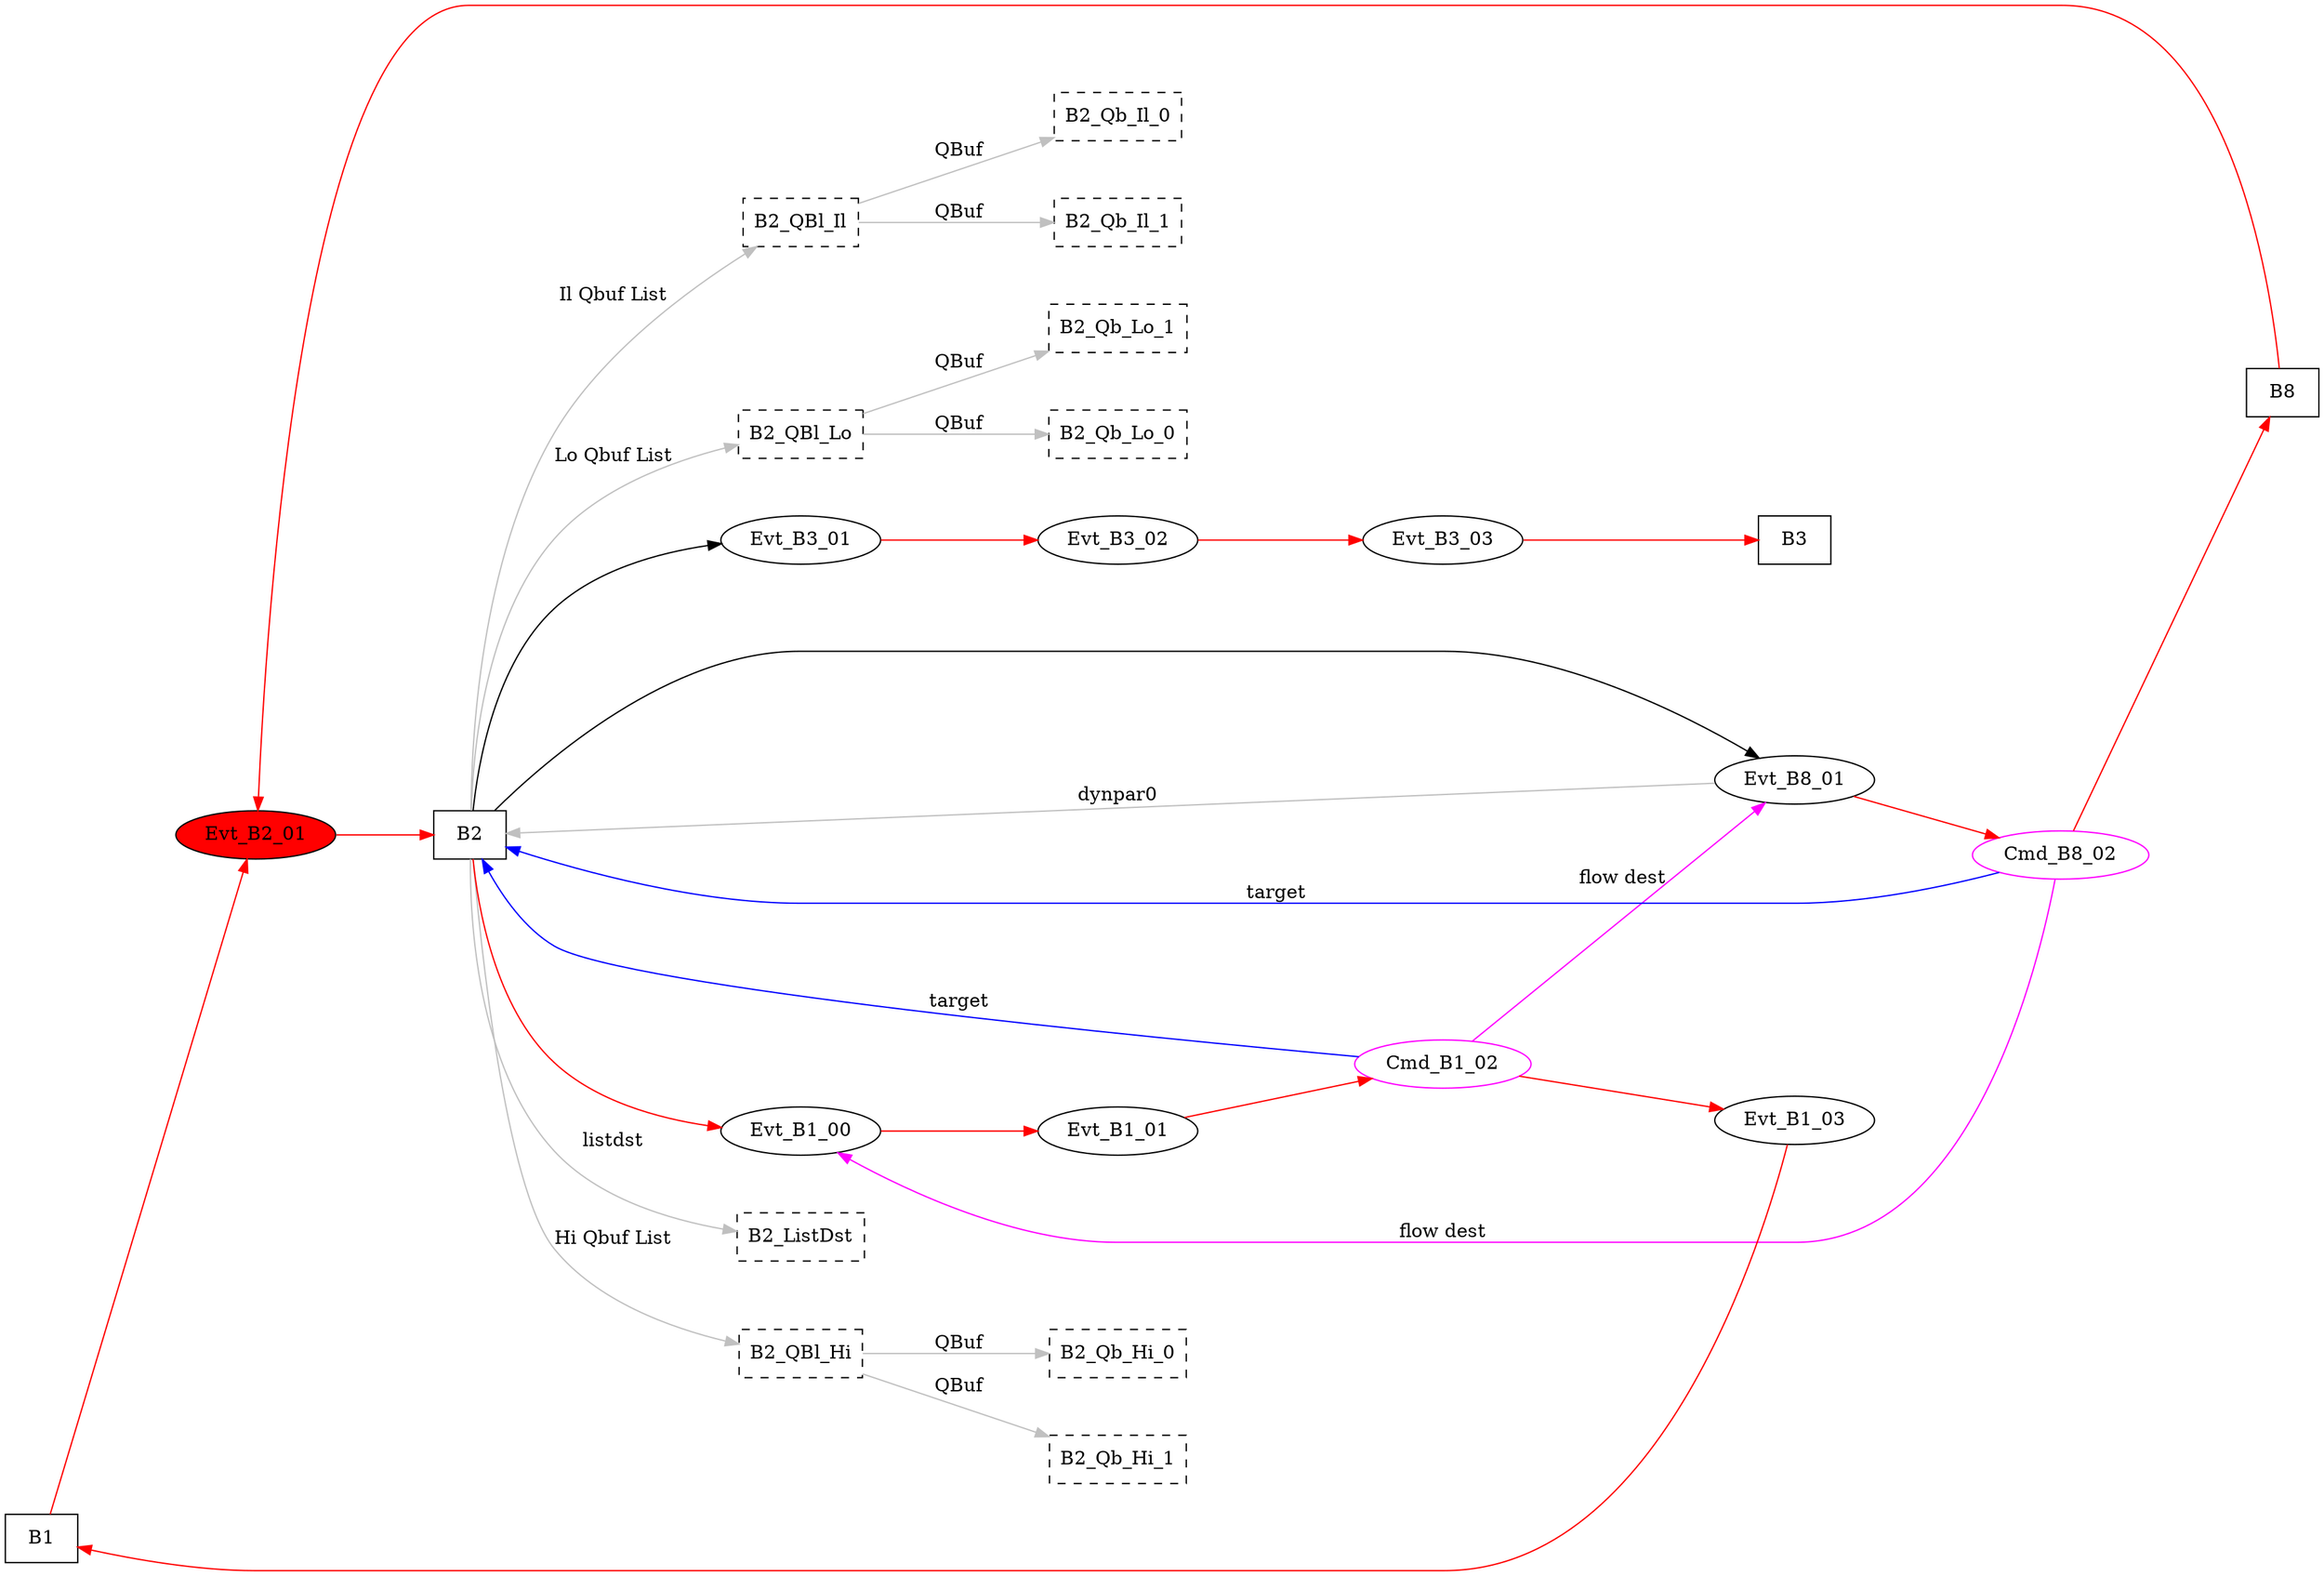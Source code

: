 digraph G {
graph [root="Evt_B2_01", rankdir=LR, nodesep=0.6, mindist=1.0, ranksep=1.0, overlap=false]
node [shape="rectangle", style="filled"]
B1 [type="Block", fillcolor="white", t_Period=13000];
B2 [type="Block", fillcolor="white", t_Period=10000];
B2_ListDst [type="ListDst", fillcolor="white", style=dashed, flags=11];
B2_Qb_Hi_0 [type="QBuf", fillcolor="white", style=dashed, flags=9];
B2_Qb_Hi_1 [type="QBuf", fillcolor="white", style=dashed, flags=9];
B2_Qb_Il_0 [type="QBuf", fillcolor="white", style=dashed, flags=9];
B2_Qb_Il_1 [type="QBuf", fillcolor="white", style=dashed, flags=9];
B2_Qb_Lo_0 [type="QBuf", fillcolor="white", style=dashed, flags=9];
B2_Qb_Lo_1 [type="QBuf", fillcolor="white", style=dashed, flags=9];
B2_QBl_Hi [type="QInfo", fillcolor="white", style=dashed, flags=8];
B2_QBl_Il [type="QInfo", fillcolor="white", style=dashed, flags=8];
B2_QBl_Lo [type="QInfo", fillcolor="white", style=dashed, flags=8];
B3 [type="Block", fillcolor="white", t_Period=20000];
B8 [type="Block", fillcolor="white", t_Period=5000];
Cmd_B1_02 [shape="oval", fillcolor="white", t_offs=300, flags=3, type="Flow", color="magenta", t_valid=15300, qty=1];
Cmd_B8_02 [shape="oval", fillcolor="white", t_offs=300, flags=3, type="Flow", color="magenta", t_valid=15300, qty=2];
Evt_B1_00 [shape="oval", fillcolor="white", t_offs=300, flags=2, type="TMsg", color="black", id=40, par=818181, tef=4, res=1000];
Evt_B1_01 [shape="oval", fillcolor="white", t_offs=200, flags=2, type="TMsg", color="black", id=1000, par=18181818, tef=8, res=1000];
Evt_B1_03 [shape="oval", fillcolor="white", t_offs=800, flags=2, type="TMsg", color="black", id=51, par=987, tef=1, res=1000];
Evt_B2_01 [shape="oval", fillcolor="red", t_offs=300, flags=2, type="TMsg", color="black", id=40, par=2, tef=2, res=1000];
Evt_B3_01 [shape="oval", fillcolor="white", t_offs=1000, flags=2, type="TMsg", color="black", id=87878, par=500, tef=5, res=1000];
Evt_B3_02 [shape="oval", fillcolor="white", t_offs=1000, flags=2, type="TMsg", color="black", id=42, par=24, tef=4, res=0];
Evt_B3_03 [shape="oval", fillcolor="white", t_offs=1200, flags=2, type="TMsg", color="black", id=42, par=24, tef=4, res=0];
Evt_B8_01 [shape="oval", fillcolor="white", t_offs=8000, flags=262146, type="TMsg", color="black", id=333, par=268437464, tef=15, res=0];
B1->Evt_B2_01 [type="defdst", color="red"];
B2->Evt_B3_01 [type="altdst", color="black"];
B2->B2_ListDst [type="listdst", color="grey", label="listdst"];
B2->B2_QBl_Il [type="prioil", color="grey", label="Il Qbuf List"];
B2->B2_QBl_Hi [type="priohi", color="grey", label="Hi Qbuf List"];
B2->B2_QBl_Lo [type="priolo", color="grey", label="Lo Qbuf List"];
B8->Evt_B2_01 [type="defdst", color="red"];

Cmd_B8_02->B8 [type="defdst", color="red"];
Cmd_B8_02->B2 [type="target", color="blue", label="target"];
Cmd_B8_02->Evt_B1_00 [type="flowdst", color="magenta", label="flow dest"];


Cmd_B1_02->Evt_B1_03 [type="defdst", color="red"];
Cmd_B1_02->B2 [type="target", color="blue", label="target"];
Cmd_B1_02->Evt_B8_01 [type="flowdst", color="magenta", label="flow dest"];

Evt_B1_00->Evt_B1_01 [type="defdst", color="red"];
Evt_B1_01->Cmd_B1_02 [type="defdst", color="red"];
Evt_B1_03->B1 [type="defdst", color="red"];
Evt_B2_01->B2 [type="defdst", color="red"];
Evt_B3_01->Evt_B3_02 [type="defdst", color="red"];
Evt_B3_02->Evt_B3_03 [type="defdst", color="red"];
Evt_B3_03->B3 [type="defdst", color="red"];
Evt_B8_01->Cmd_B8_02 [type="defdst", color="red"];
Evt_B8_01->B2 [type="dynpar0", color="grey", label="dynpar0"];

B2->Evt_B8_01 [type="altdst", color="black"];
B2->Evt_B1_00 [type="defdst", color="red"];
B2_QBl_Hi->B2_Qb_Hi_0 [type="meta", color="grey", label="QBuf"];
B2_QBl_Hi->B2_Qb_Hi_1 [type="meta", color="grey", label="QBuf"];
B2_QBl_Il->B2_Qb_Il_0 [type="meta", color="grey", label="QBuf"];
B2_QBl_Il->B2_Qb_Il_1 [type="meta", color="grey", label="QBuf"];
B2_QBl_Lo->B2_Qb_Lo_0 [type="meta", color="grey", label="QBuf"];
B2_QBl_Lo->B2_Qb_Lo_1 [type="meta", color="grey", label="QBuf"];
}